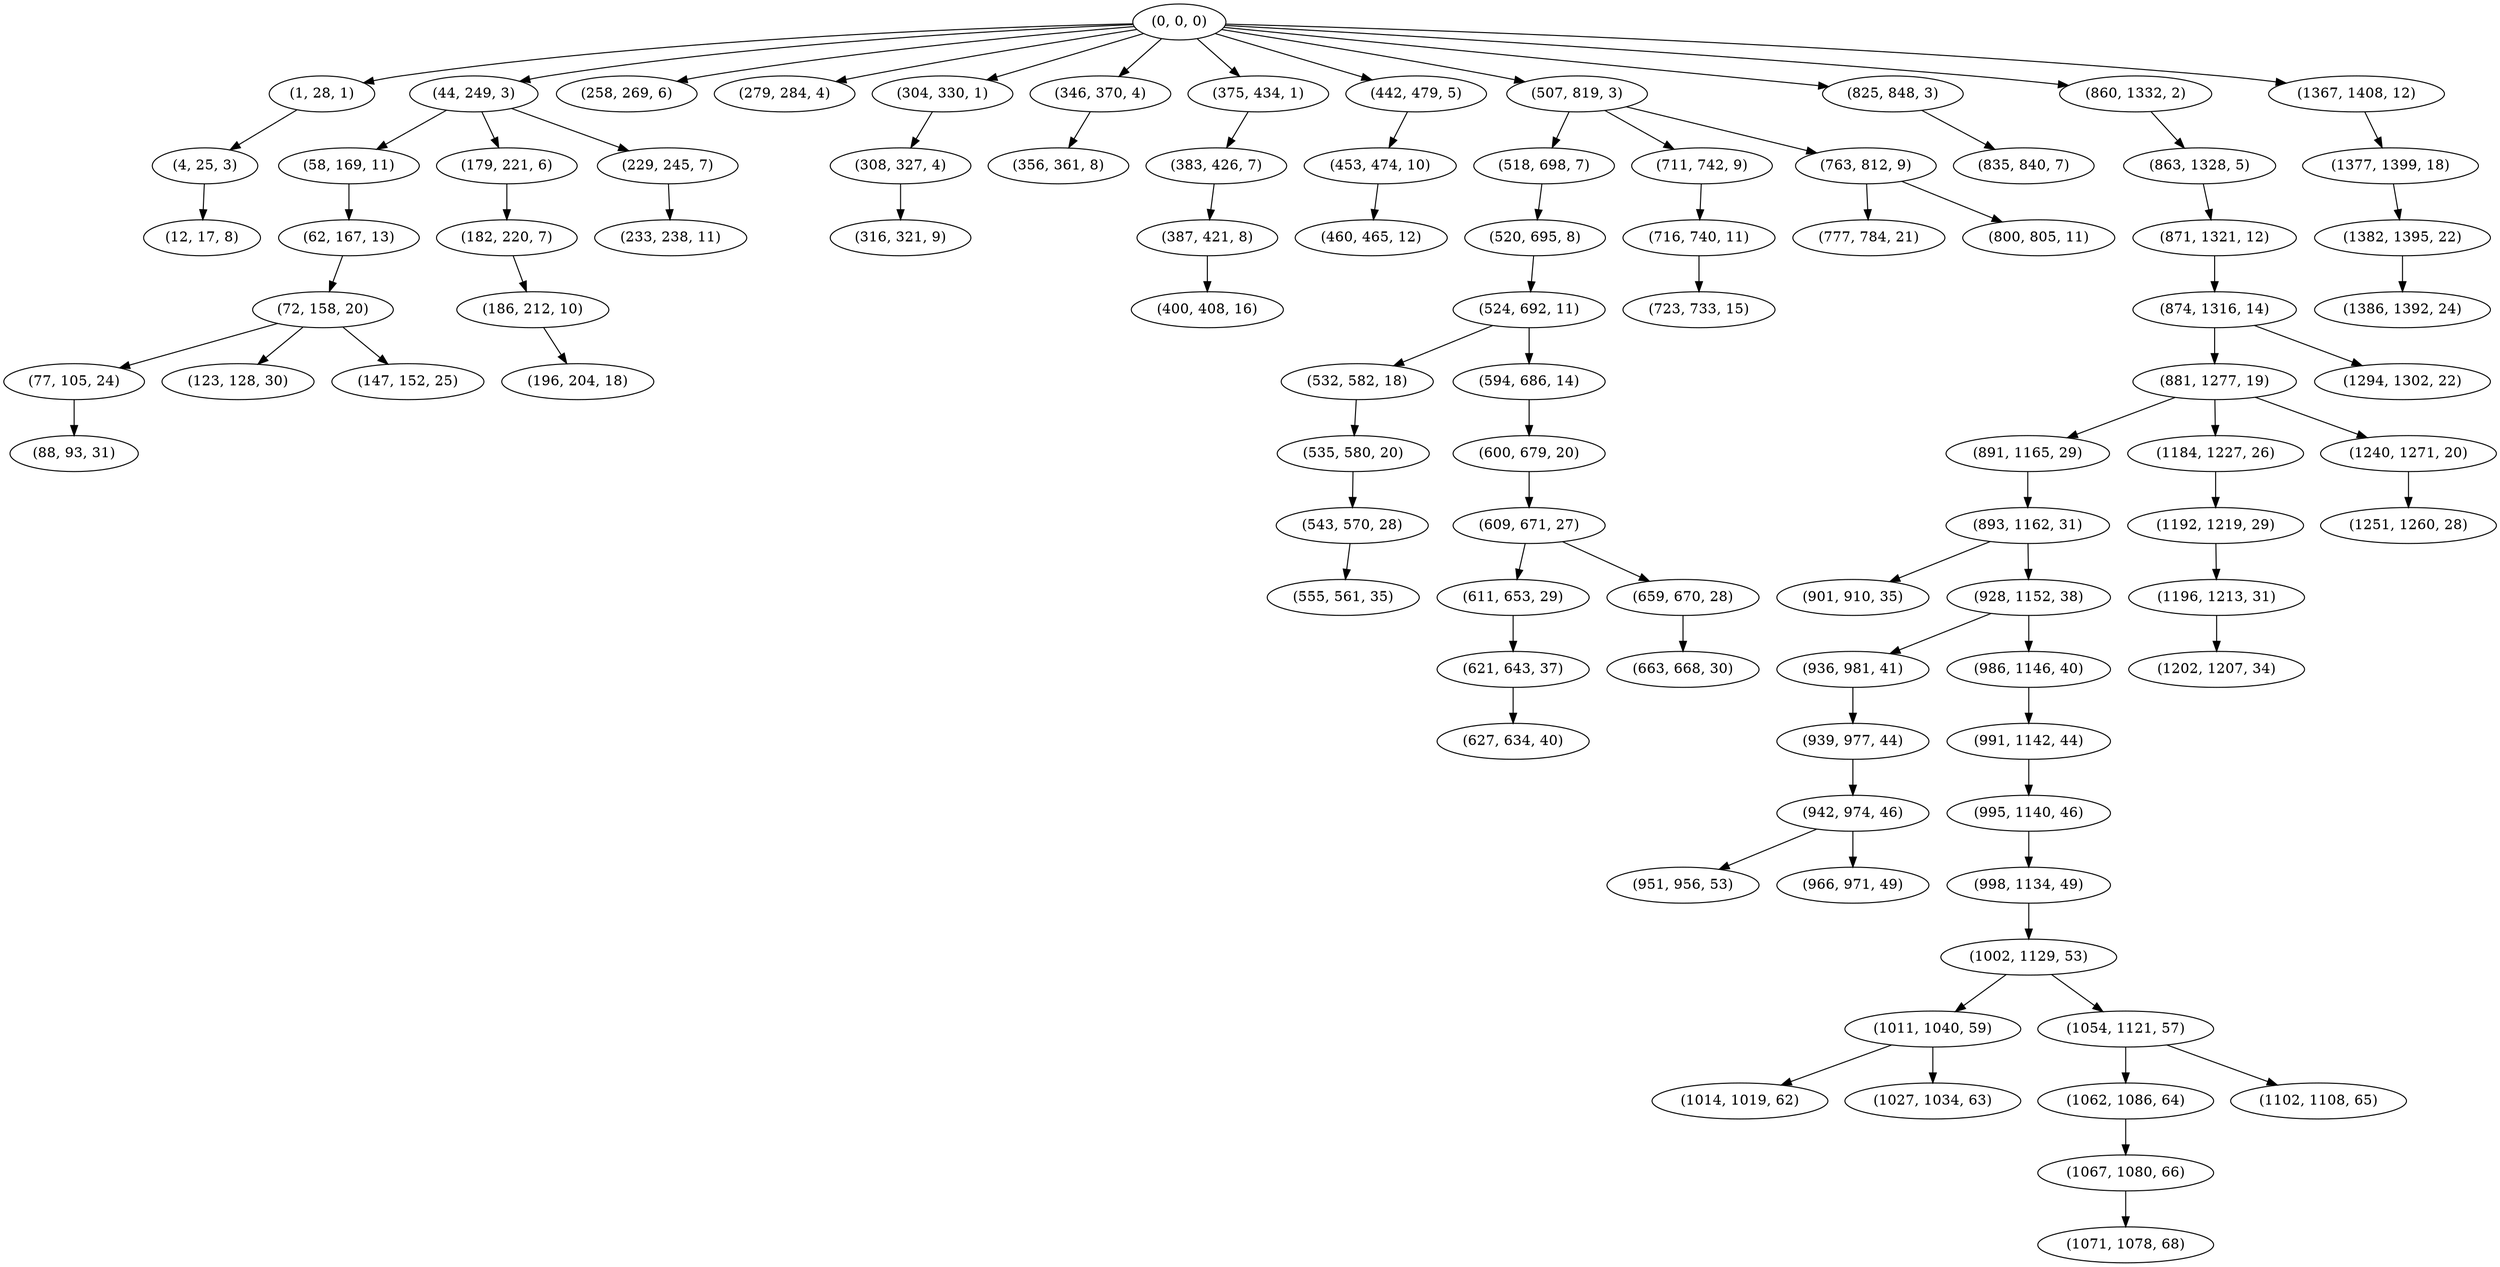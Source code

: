 digraph tree {
    "(0, 0, 0)";
    "(1, 28, 1)";
    "(4, 25, 3)";
    "(12, 17, 8)";
    "(44, 249, 3)";
    "(58, 169, 11)";
    "(62, 167, 13)";
    "(72, 158, 20)";
    "(77, 105, 24)";
    "(88, 93, 31)";
    "(123, 128, 30)";
    "(147, 152, 25)";
    "(179, 221, 6)";
    "(182, 220, 7)";
    "(186, 212, 10)";
    "(196, 204, 18)";
    "(229, 245, 7)";
    "(233, 238, 11)";
    "(258, 269, 6)";
    "(279, 284, 4)";
    "(304, 330, 1)";
    "(308, 327, 4)";
    "(316, 321, 9)";
    "(346, 370, 4)";
    "(356, 361, 8)";
    "(375, 434, 1)";
    "(383, 426, 7)";
    "(387, 421, 8)";
    "(400, 408, 16)";
    "(442, 479, 5)";
    "(453, 474, 10)";
    "(460, 465, 12)";
    "(507, 819, 3)";
    "(518, 698, 7)";
    "(520, 695, 8)";
    "(524, 692, 11)";
    "(532, 582, 18)";
    "(535, 580, 20)";
    "(543, 570, 28)";
    "(555, 561, 35)";
    "(594, 686, 14)";
    "(600, 679, 20)";
    "(609, 671, 27)";
    "(611, 653, 29)";
    "(621, 643, 37)";
    "(627, 634, 40)";
    "(659, 670, 28)";
    "(663, 668, 30)";
    "(711, 742, 9)";
    "(716, 740, 11)";
    "(723, 733, 15)";
    "(763, 812, 9)";
    "(777, 784, 21)";
    "(800, 805, 11)";
    "(825, 848, 3)";
    "(835, 840, 7)";
    "(860, 1332, 2)";
    "(863, 1328, 5)";
    "(871, 1321, 12)";
    "(874, 1316, 14)";
    "(881, 1277, 19)";
    "(891, 1165, 29)";
    "(893, 1162, 31)";
    "(901, 910, 35)";
    "(928, 1152, 38)";
    "(936, 981, 41)";
    "(939, 977, 44)";
    "(942, 974, 46)";
    "(951, 956, 53)";
    "(966, 971, 49)";
    "(986, 1146, 40)";
    "(991, 1142, 44)";
    "(995, 1140, 46)";
    "(998, 1134, 49)";
    "(1002, 1129, 53)";
    "(1011, 1040, 59)";
    "(1014, 1019, 62)";
    "(1027, 1034, 63)";
    "(1054, 1121, 57)";
    "(1062, 1086, 64)";
    "(1067, 1080, 66)";
    "(1071, 1078, 68)";
    "(1102, 1108, 65)";
    "(1184, 1227, 26)";
    "(1192, 1219, 29)";
    "(1196, 1213, 31)";
    "(1202, 1207, 34)";
    "(1240, 1271, 20)";
    "(1251, 1260, 28)";
    "(1294, 1302, 22)";
    "(1367, 1408, 12)";
    "(1377, 1399, 18)";
    "(1382, 1395, 22)";
    "(1386, 1392, 24)";
    "(0, 0, 0)" -> "(1, 28, 1)";
    "(0, 0, 0)" -> "(44, 249, 3)";
    "(0, 0, 0)" -> "(258, 269, 6)";
    "(0, 0, 0)" -> "(279, 284, 4)";
    "(0, 0, 0)" -> "(304, 330, 1)";
    "(0, 0, 0)" -> "(346, 370, 4)";
    "(0, 0, 0)" -> "(375, 434, 1)";
    "(0, 0, 0)" -> "(442, 479, 5)";
    "(0, 0, 0)" -> "(507, 819, 3)";
    "(0, 0, 0)" -> "(825, 848, 3)";
    "(0, 0, 0)" -> "(860, 1332, 2)";
    "(0, 0, 0)" -> "(1367, 1408, 12)";
    "(1, 28, 1)" -> "(4, 25, 3)";
    "(4, 25, 3)" -> "(12, 17, 8)";
    "(44, 249, 3)" -> "(58, 169, 11)";
    "(44, 249, 3)" -> "(179, 221, 6)";
    "(44, 249, 3)" -> "(229, 245, 7)";
    "(58, 169, 11)" -> "(62, 167, 13)";
    "(62, 167, 13)" -> "(72, 158, 20)";
    "(72, 158, 20)" -> "(77, 105, 24)";
    "(72, 158, 20)" -> "(123, 128, 30)";
    "(72, 158, 20)" -> "(147, 152, 25)";
    "(77, 105, 24)" -> "(88, 93, 31)";
    "(179, 221, 6)" -> "(182, 220, 7)";
    "(182, 220, 7)" -> "(186, 212, 10)";
    "(186, 212, 10)" -> "(196, 204, 18)";
    "(229, 245, 7)" -> "(233, 238, 11)";
    "(304, 330, 1)" -> "(308, 327, 4)";
    "(308, 327, 4)" -> "(316, 321, 9)";
    "(346, 370, 4)" -> "(356, 361, 8)";
    "(375, 434, 1)" -> "(383, 426, 7)";
    "(383, 426, 7)" -> "(387, 421, 8)";
    "(387, 421, 8)" -> "(400, 408, 16)";
    "(442, 479, 5)" -> "(453, 474, 10)";
    "(453, 474, 10)" -> "(460, 465, 12)";
    "(507, 819, 3)" -> "(518, 698, 7)";
    "(507, 819, 3)" -> "(711, 742, 9)";
    "(507, 819, 3)" -> "(763, 812, 9)";
    "(518, 698, 7)" -> "(520, 695, 8)";
    "(520, 695, 8)" -> "(524, 692, 11)";
    "(524, 692, 11)" -> "(532, 582, 18)";
    "(524, 692, 11)" -> "(594, 686, 14)";
    "(532, 582, 18)" -> "(535, 580, 20)";
    "(535, 580, 20)" -> "(543, 570, 28)";
    "(543, 570, 28)" -> "(555, 561, 35)";
    "(594, 686, 14)" -> "(600, 679, 20)";
    "(600, 679, 20)" -> "(609, 671, 27)";
    "(609, 671, 27)" -> "(611, 653, 29)";
    "(609, 671, 27)" -> "(659, 670, 28)";
    "(611, 653, 29)" -> "(621, 643, 37)";
    "(621, 643, 37)" -> "(627, 634, 40)";
    "(659, 670, 28)" -> "(663, 668, 30)";
    "(711, 742, 9)" -> "(716, 740, 11)";
    "(716, 740, 11)" -> "(723, 733, 15)";
    "(763, 812, 9)" -> "(777, 784, 21)";
    "(763, 812, 9)" -> "(800, 805, 11)";
    "(825, 848, 3)" -> "(835, 840, 7)";
    "(860, 1332, 2)" -> "(863, 1328, 5)";
    "(863, 1328, 5)" -> "(871, 1321, 12)";
    "(871, 1321, 12)" -> "(874, 1316, 14)";
    "(874, 1316, 14)" -> "(881, 1277, 19)";
    "(874, 1316, 14)" -> "(1294, 1302, 22)";
    "(881, 1277, 19)" -> "(891, 1165, 29)";
    "(881, 1277, 19)" -> "(1184, 1227, 26)";
    "(881, 1277, 19)" -> "(1240, 1271, 20)";
    "(891, 1165, 29)" -> "(893, 1162, 31)";
    "(893, 1162, 31)" -> "(901, 910, 35)";
    "(893, 1162, 31)" -> "(928, 1152, 38)";
    "(928, 1152, 38)" -> "(936, 981, 41)";
    "(928, 1152, 38)" -> "(986, 1146, 40)";
    "(936, 981, 41)" -> "(939, 977, 44)";
    "(939, 977, 44)" -> "(942, 974, 46)";
    "(942, 974, 46)" -> "(951, 956, 53)";
    "(942, 974, 46)" -> "(966, 971, 49)";
    "(986, 1146, 40)" -> "(991, 1142, 44)";
    "(991, 1142, 44)" -> "(995, 1140, 46)";
    "(995, 1140, 46)" -> "(998, 1134, 49)";
    "(998, 1134, 49)" -> "(1002, 1129, 53)";
    "(1002, 1129, 53)" -> "(1011, 1040, 59)";
    "(1002, 1129, 53)" -> "(1054, 1121, 57)";
    "(1011, 1040, 59)" -> "(1014, 1019, 62)";
    "(1011, 1040, 59)" -> "(1027, 1034, 63)";
    "(1054, 1121, 57)" -> "(1062, 1086, 64)";
    "(1054, 1121, 57)" -> "(1102, 1108, 65)";
    "(1062, 1086, 64)" -> "(1067, 1080, 66)";
    "(1067, 1080, 66)" -> "(1071, 1078, 68)";
    "(1184, 1227, 26)" -> "(1192, 1219, 29)";
    "(1192, 1219, 29)" -> "(1196, 1213, 31)";
    "(1196, 1213, 31)" -> "(1202, 1207, 34)";
    "(1240, 1271, 20)" -> "(1251, 1260, 28)";
    "(1367, 1408, 12)" -> "(1377, 1399, 18)";
    "(1377, 1399, 18)" -> "(1382, 1395, 22)";
    "(1382, 1395, 22)" -> "(1386, 1392, 24)";
}
